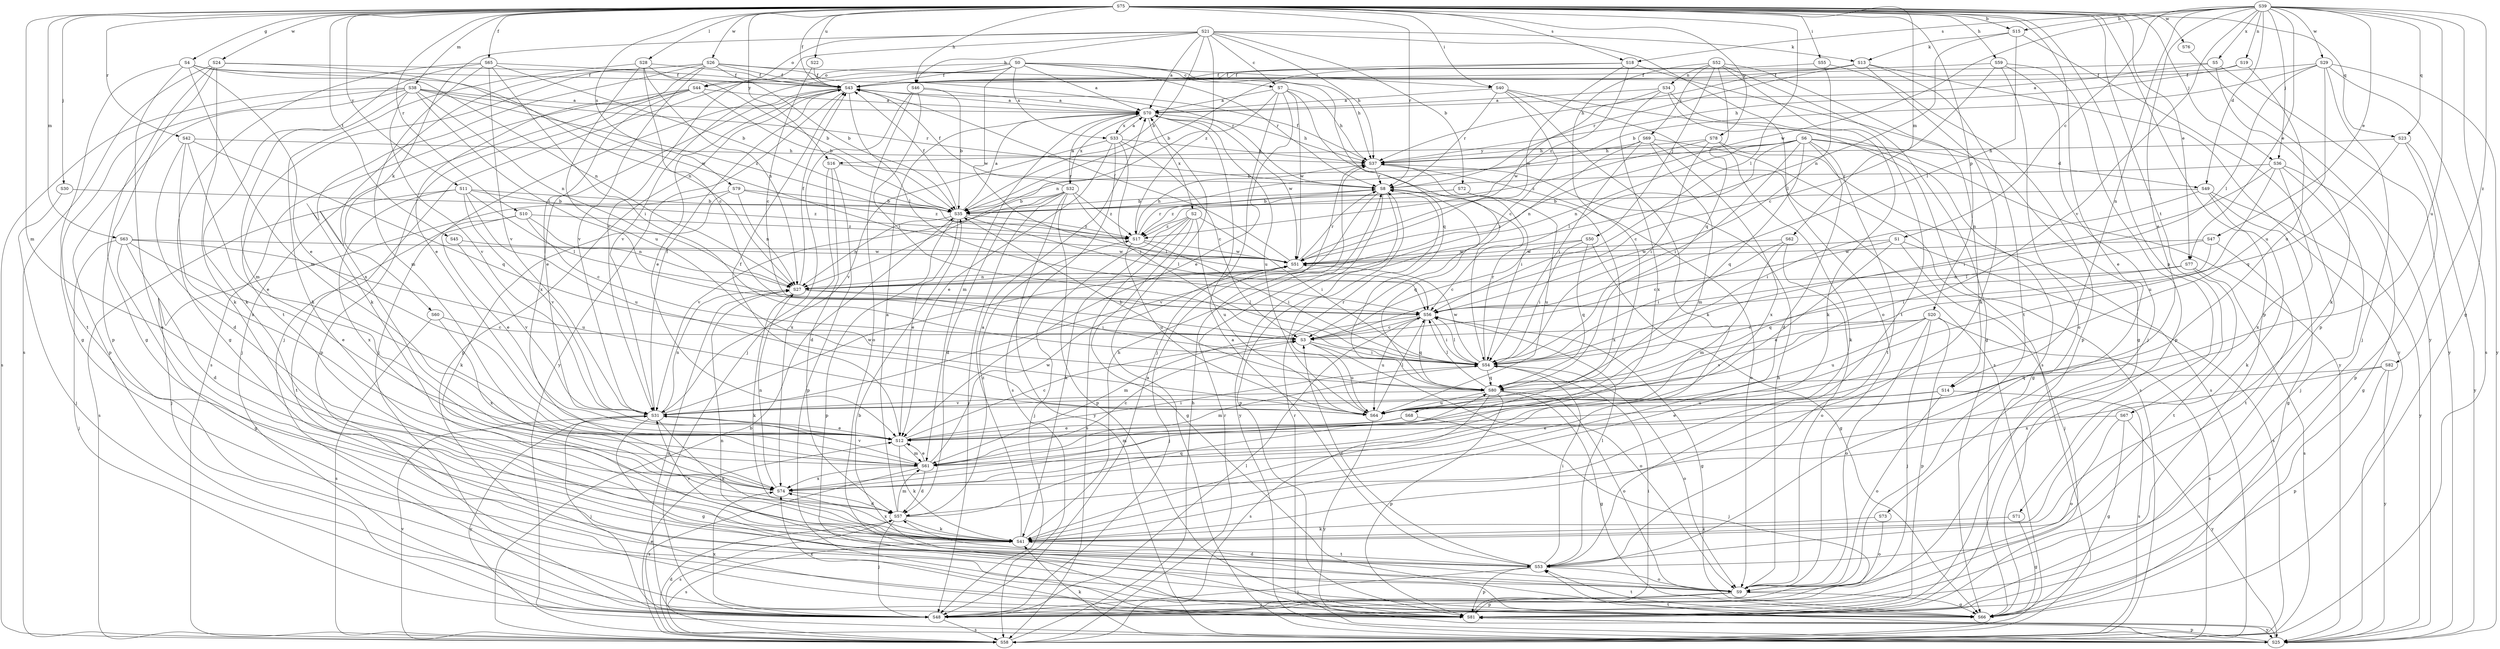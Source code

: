 strict digraph  {
S75;
S39;
S52;
S0;
S21;
S6;
S70;
S15;
S72;
S35;
S1;
S68;
S7;
S3;
S49;
S57;
S73;
S77;
S47;
S12;
S65;
S43;
S78;
S4;
S66;
S59;
S46;
S37;
S55;
S40;
S54;
S30;
S36;
S50;
S48;
S60;
S13;
S41;
S28;
S56;
S62;
S63;
S38;
S61;
S19;
S14;
S34;
S27;
S44;
S9;
S20;
S71;
S81;
S23;
S80;
S42;
S10;
S8;
S79;
S18;
S58;
S45;
S67;
S53;
S22;
S64;
S31;
S26;
S76;
S24;
S29;
S51;
S5;
S33;
S2;
S32;
S74;
S11;
S16;
S25;
S82;
S69;
S17;
S75 -> S15  [label=b];
S75 -> S73  [label=e];
S75 -> S77  [label=e];
S75 -> S65  [label=f];
S75 -> S43  [label=f];
S75 -> S78  [label=g];
S75 -> S4  [label=g];
S75 -> S59  [label=h];
S75 -> S46  [label=h];
S75 -> S55  [label=i];
S75 -> S40  [label=i];
S75 -> S30  [label=j];
S75 -> S36  [label=j];
S75 -> S28  [label=l];
S75 -> S56  [label=l];
S75 -> S62  [label=m];
S75 -> S63  [label=m];
S75 -> S38  [label=m];
S75 -> S61  [label=m];
S75 -> S20  [label=p];
S75 -> S71  [label=p];
S75 -> S81  [label=p];
S75 -> S23  [label=q];
S75 -> S42  [label=r];
S75 -> S10  [label=r];
S75 -> S8  [label=r];
S75 -> S79  [label=s];
S75 -> S18  [label=s];
S75 -> S45  [label=t];
S75 -> S67  [label=t];
S75 -> S22  [label=u];
S75 -> S26  [label=w];
S75 -> S76  [label=w];
S75 -> S24  [label=w];
S75 -> S11  [label=y];
S75 -> S16  [label=y];
S39 -> S15  [label=b];
S39 -> S1  [label=c];
S39 -> S49  [label=d];
S39 -> S77  [label=e];
S39 -> S47  [label=e];
S39 -> S12  [label=e];
S39 -> S66  [label=g];
S39 -> S36  [label=j];
S39 -> S19  [label=n];
S39 -> S14  [label=n];
S39 -> S23  [label=q];
S39 -> S18  [label=s];
S39 -> S64  [label=u];
S39 -> S31  [label=v];
S39 -> S29  [label=w];
S39 -> S51  [label=w];
S39 -> S5  [label=x];
S39 -> S82  [label=z];
S52 -> S68  [label=c];
S52 -> S66  [label=g];
S52 -> S50  [label=j];
S52 -> S14  [label=n];
S52 -> S34  [label=n];
S52 -> S80  [label=q];
S52 -> S53  [label=t];
S52 -> S69  [label=z];
S0 -> S70  [label=a];
S0 -> S7  [label=c];
S0 -> S43  [label=f];
S0 -> S40  [label=i];
S0 -> S48  [label=j];
S0 -> S44  [label=o];
S0 -> S80  [label=q];
S0 -> S8  [label=r];
S0 -> S31  [label=v];
S0 -> S51  [label=w];
S0 -> S33  [label=x];
S21 -> S70  [label=a];
S21 -> S72  [label=b];
S21 -> S35  [label=b];
S21 -> S7  [label=c];
S21 -> S46  [label=h];
S21 -> S37  [label=h];
S21 -> S60  [label=k];
S21 -> S13  [label=k];
S21 -> S44  [label=o];
S21 -> S9  [label=o];
S21 -> S31  [label=v];
S21 -> S17  [label=z];
S6 -> S35  [label=b];
S6 -> S49  [label=d];
S6 -> S57  [label=d];
S6 -> S66  [label=g];
S6 -> S54  [label=i];
S6 -> S56  [label=l];
S6 -> S27  [label=n];
S6 -> S80  [label=q];
S6 -> S53  [label=t];
S6 -> S16  [label=y];
S70 -> S37  [label=h];
S70 -> S61  [label=m];
S70 -> S64  [label=u];
S70 -> S51  [label=w];
S70 -> S33  [label=x];
S70 -> S2  [label=x];
S70 -> S32  [label=x];
S15 -> S13  [label=k];
S15 -> S56  [label=l];
S15 -> S27  [label=n];
S15 -> S81  [label=p];
S72 -> S35  [label=b];
S72 -> S64  [label=u];
S72 -> S74  [label=x];
S72 -> S17  [label=z];
S35 -> S70  [label=a];
S35 -> S12  [label=e];
S35 -> S43  [label=f];
S35 -> S56  [label=l];
S35 -> S27  [label=n];
S35 -> S81  [label=p];
S35 -> S17  [label=z];
S1 -> S3  [label=c];
S1 -> S12  [label=e];
S1 -> S48  [label=j];
S1 -> S58  [label=s];
S1 -> S51  [label=w];
S68 -> S12  [label=e];
S68 -> S48  [label=j];
S68 -> S61  [label=m];
S7 -> S70  [label=a];
S7 -> S12  [label=e];
S7 -> S37  [label=h];
S7 -> S54  [label=i];
S7 -> S48  [label=j];
S7 -> S27  [label=n];
S7 -> S51  [label=w];
S3 -> S54  [label=i];
S3 -> S9  [label=o];
S3 -> S64  [label=u];
S49 -> S35  [label=b];
S49 -> S66  [label=g];
S49 -> S54  [label=i];
S49 -> S41  [label=k];
S49 -> S25  [label=y];
S57 -> S70  [label=a];
S57 -> S48  [label=j];
S57 -> S41  [label=k];
S57 -> S61  [label=m];
S57 -> S80  [label=q];
S57 -> S58  [label=s];
S57 -> S17  [label=z];
S73 -> S41  [label=k];
S73 -> S9  [label=o];
S77 -> S27  [label=n];
S77 -> S80  [label=q];
S77 -> S58  [label=s];
S77 -> S53  [label=t];
S47 -> S54  [label=i];
S47 -> S56  [label=l];
S47 -> S53  [label=t];
S47 -> S51  [label=w];
S12 -> S3  [label=c];
S12 -> S43  [label=f];
S12 -> S54  [label=i];
S12 -> S41  [label=k];
S12 -> S61  [label=m];
S65 -> S35  [label=b];
S65 -> S43  [label=f];
S65 -> S66  [label=g];
S65 -> S54  [label=i];
S65 -> S41  [label=k];
S65 -> S61  [label=m];
S65 -> S31  [label=v];
S43 -> S70  [label=a];
S43 -> S12  [label=e];
S43 -> S48  [label=j];
S43 -> S56  [label=l];
S43 -> S81  [label=p];
S43 -> S74  [label=x];
S43 -> S25  [label=y];
S78 -> S37  [label=h];
S78 -> S54  [label=i];
S78 -> S41  [label=k];
S78 -> S58  [label=s];
S78 -> S17  [label=z];
S4 -> S12  [label=e];
S4 -> S43  [label=f];
S4 -> S66  [label=g];
S4 -> S61  [label=m];
S4 -> S27  [label=n];
S4 -> S9  [label=o];
S4 -> S51  [label=w];
S66 -> S53  [label=t];
S59 -> S3  [label=c];
S59 -> S43  [label=f];
S59 -> S48  [label=j];
S59 -> S9  [label=o];
S59 -> S81  [label=p];
S46 -> S70  [label=a];
S46 -> S35  [label=b];
S46 -> S54  [label=i];
S46 -> S48  [label=j];
S46 -> S9  [label=o];
S37 -> S43  [label=f];
S37 -> S54  [label=i];
S37 -> S9  [label=o];
S37 -> S8  [label=r];
S55 -> S43  [label=f];
S55 -> S56  [label=l];
S55 -> S81  [label=p];
S40 -> S70  [label=a];
S40 -> S3  [label=c];
S40 -> S41  [label=k];
S40 -> S8  [label=r];
S40 -> S58  [label=s];
S40 -> S25  [label=y];
S54 -> S56  [label=l];
S54 -> S61  [label=m];
S54 -> S9  [label=o];
S54 -> S80  [label=q];
S54 -> S8  [label=r];
S54 -> S51  [label=w];
S30 -> S35  [label=b];
S30 -> S48  [label=j];
S36 -> S66  [label=g];
S36 -> S54  [label=i];
S36 -> S48  [label=j];
S36 -> S8  [label=r];
S36 -> S64  [label=u];
S36 -> S74  [label=x];
S50 -> S3  [label=c];
S50 -> S66  [label=g];
S50 -> S54  [label=i];
S50 -> S80  [label=q];
S50 -> S51  [label=w];
S48 -> S56  [label=l];
S48 -> S27  [label=n];
S48 -> S58  [label=s];
S48 -> S74  [label=x];
S60 -> S3  [label=c];
S60 -> S58  [label=s];
S60 -> S74  [label=x];
S13 -> S43  [label=f];
S13 -> S37  [label=h];
S13 -> S41  [label=k];
S13 -> S8  [label=r];
S13 -> S53  [label=t];
S13 -> S25  [label=y];
S41 -> S70  [label=a];
S41 -> S37  [label=h];
S41 -> S58  [label=s];
S41 -> S53  [label=t];
S41 -> S31  [label=v];
S41 -> S74  [label=x];
S28 -> S35  [label=b];
S28 -> S3  [label=c];
S28 -> S43  [label=f];
S28 -> S41  [label=k];
S28 -> S27  [label=n];
S28 -> S64  [label=u];
S56 -> S3  [label=c];
S56 -> S66  [label=g];
S56 -> S54  [label=i];
S56 -> S61  [label=m];
S56 -> S80  [label=q];
S56 -> S64  [label=u];
S62 -> S54  [label=i];
S62 -> S61  [label=m];
S62 -> S9  [label=o];
S62 -> S51  [label=w];
S63 -> S57  [label=d];
S63 -> S12  [label=e];
S63 -> S66  [label=g];
S63 -> S48  [label=j];
S63 -> S64  [label=u];
S63 -> S51  [label=w];
S38 -> S70  [label=a];
S38 -> S56  [label=l];
S38 -> S61  [label=m];
S38 -> S27  [label=n];
S38 -> S81  [label=p];
S38 -> S8  [label=r];
S38 -> S58  [label=s];
S38 -> S53  [label=t];
S38 -> S31  [label=v];
S38 -> S17  [label=z];
S61 -> S3  [label=c];
S61 -> S57  [label=d];
S61 -> S12  [label=e];
S61 -> S58  [label=s];
S61 -> S31  [label=v];
S61 -> S51  [label=w];
S61 -> S74  [label=x];
S19 -> S43  [label=f];
S19 -> S37  [label=h];
S19 -> S64  [label=u];
S14 -> S12  [label=e];
S14 -> S9  [label=o];
S14 -> S58  [label=s];
S14 -> S64  [label=u];
S34 -> S70  [label=a];
S34 -> S41  [label=k];
S34 -> S58  [label=s];
S34 -> S51  [label=w];
S34 -> S74  [label=x];
S27 -> S43  [label=f];
S27 -> S54  [label=i];
S27 -> S41  [label=k];
S27 -> S56  [label=l];
S44 -> S70  [label=a];
S44 -> S35  [label=b];
S44 -> S12  [label=e];
S44 -> S48  [label=j];
S44 -> S81  [label=p];
S44 -> S58  [label=s];
S9 -> S57  [label=d];
S9 -> S66  [label=g];
S9 -> S37  [label=h];
S9 -> S48  [label=j];
S9 -> S27  [label=n];
S9 -> S81  [label=p];
S20 -> S3  [label=c];
S20 -> S48  [label=j];
S20 -> S9  [label=o];
S20 -> S81  [label=p];
S20 -> S58  [label=s];
S20 -> S64  [label=u];
S20 -> S31  [label=v];
S71 -> S66  [label=g];
S71 -> S41  [label=k];
S81 -> S35  [label=b];
S81 -> S54  [label=i];
S81 -> S74  [label=x];
S81 -> S25  [label=y];
S23 -> S37  [label=h];
S23 -> S81  [label=p];
S23 -> S80  [label=q];
S23 -> S25  [label=y];
S80 -> S35  [label=b];
S80 -> S66  [label=g];
S80 -> S56  [label=l];
S80 -> S9  [label=o];
S80 -> S81  [label=p];
S80 -> S58  [label=s];
S80 -> S64  [label=u];
S80 -> S31  [label=v];
S42 -> S57  [label=d];
S42 -> S12  [label=e];
S42 -> S37  [label=h];
S42 -> S80  [label=q];
S42 -> S74  [label=x];
S10 -> S3  [label=c];
S10 -> S12  [label=e];
S10 -> S27  [label=n];
S10 -> S53  [label=t];
S10 -> S17  [label=z];
S8 -> S35  [label=b];
S8 -> S81  [label=p];
S8 -> S80  [label=q];
S8 -> S31  [label=v];
S8 -> S25  [label=y];
S79 -> S35  [label=b];
S79 -> S48  [label=j];
S79 -> S41  [label=k];
S79 -> S27  [label=n];
S79 -> S17  [label=z];
S18 -> S35  [label=b];
S18 -> S43  [label=f];
S18 -> S66  [label=g];
S18 -> S51  [label=w];
S18 -> S17  [label=z];
S58 -> S35  [label=b];
S58 -> S57  [label=d];
S58 -> S12  [label=e];
S58 -> S37  [label=h];
S58 -> S8  [label=r];
S58 -> S31  [label=v];
S45 -> S31  [label=v];
S45 -> S51  [label=w];
S67 -> S12  [label=e];
S67 -> S66  [label=g];
S67 -> S9  [label=o];
S67 -> S25  [label=y];
S53 -> S70  [label=a];
S53 -> S3  [label=c];
S53 -> S54  [label=i];
S53 -> S48  [label=j];
S53 -> S56  [label=l];
S53 -> S9  [label=o];
S53 -> S81  [label=p];
S22 -> S3  [label=c];
S22 -> S43  [label=f];
S64 -> S56  [label=l];
S64 -> S8  [label=r];
S64 -> S25  [label=y];
S31 -> S12  [label=e];
S31 -> S43  [label=f];
S31 -> S66  [label=g];
S31 -> S48  [label=j];
S31 -> S41  [label=k];
S31 -> S27  [label=n];
S31 -> S51  [label=w];
S31 -> S25  [label=y];
S26 -> S35  [label=b];
S26 -> S12  [label=e];
S26 -> S43  [label=f];
S26 -> S37  [label=h];
S26 -> S41  [label=k];
S26 -> S8  [label=r];
S26 -> S53  [label=t];
S26 -> S31  [label=v];
S26 -> S74  [label=x];
S76 -> S25  [label=y];
S24 -> S43  [label=f];
S24 -> S66  [label=g];
S24 -> S41  [label=k];
S24 -> S27  [label=n];
S24 -> S81  [label=p];
S24 -> S58  [label=s];
S29 -> S35  [label=b];
S29 -> S43  [label=f];
S29 -> S48  [label=j];
S29 -> S56  [label=l];
S29 -> S58  [label=s];
S29 -> S64  [label=u];
S29 -> S25  [label=y];
S51 -> S43  [label=f];
S51 -> S48  [label=j];
S51 -> S27  [label=n];
S51 -> S8  [label=r];
S5 -> S70  [label=a];
S5 -> S43  [label=f];
S5 -> S41  [label=k];
S5 -> S25  [label=y];
S33 -> S70  [label=a];
S33 -> S3  [label=c];
S33 -> S12  [label=e];
S33 -> S37  [label=h];
S33 -> S54  [label=i];
S33 -> S58  [label=s];
S33 -> S31  [label=v];
S2 -> S66  [label=g];
S2 -> S54  [label=i];
S2 -> S48  [label=j];
S2 -> S41  [label=k];
S2 -> S58  [label=s];
S2 -> S64  [label=u];
S2 -> S17  [label=z];
S32 -> S70  [label=a];
S32 -> S35  [label=b];
S32 -> S57  [label=d];
S32 -> S43  [label=f];
S32 -> S48  [label=j];
S32 -> S56  [label=l];
S32 -> S81  [label=p];
S32 -> S31  [label=v];
S32 -> S25  [label=y];
S32 -> S17  [label=z];
S74 -> S57  [label=d];
S74 -> S27  [label=n];
S11 -> S35  [label=b];
S11 -> S56  [label=l];
S11 -> S58  [label=s];
S11 -> S64  [label=u];
S11 -> S31  [label=v];
S11 -> S74  [label=x];
S11 -> S17  [label=z];
S16 -> S57  [label=d];
S16 -> S81  [label=p];
S16 -> S8  [label=r];
S16 -> S74  [label=x];
S25 -> S70  [label=a];
S25 -> S41  [label=k];
S25 -> S81  [label=p];
S25 -> S8  [label=r];
S25 -> S53  [label=t];
S82 -> S81  [label=p];
S82 -> S80  [label=q];
S82 -> S74  [label=x];
S82 -> S25  [label=y];
S69 -> S37  [label=h];
S69 -> S54  [label=i];
S69 -> S61  [label=m];
S69 -> S27  [label=n];
S69 -> S58  [label=s];
S69 -> S74  [label=x];
S17 -> S37  [label=h];
S17 -> S54  [label=i];
S17 -> S8  [label=r];
S17 -> S64  [label=u];
S17 -> S51  [label=w];
}
